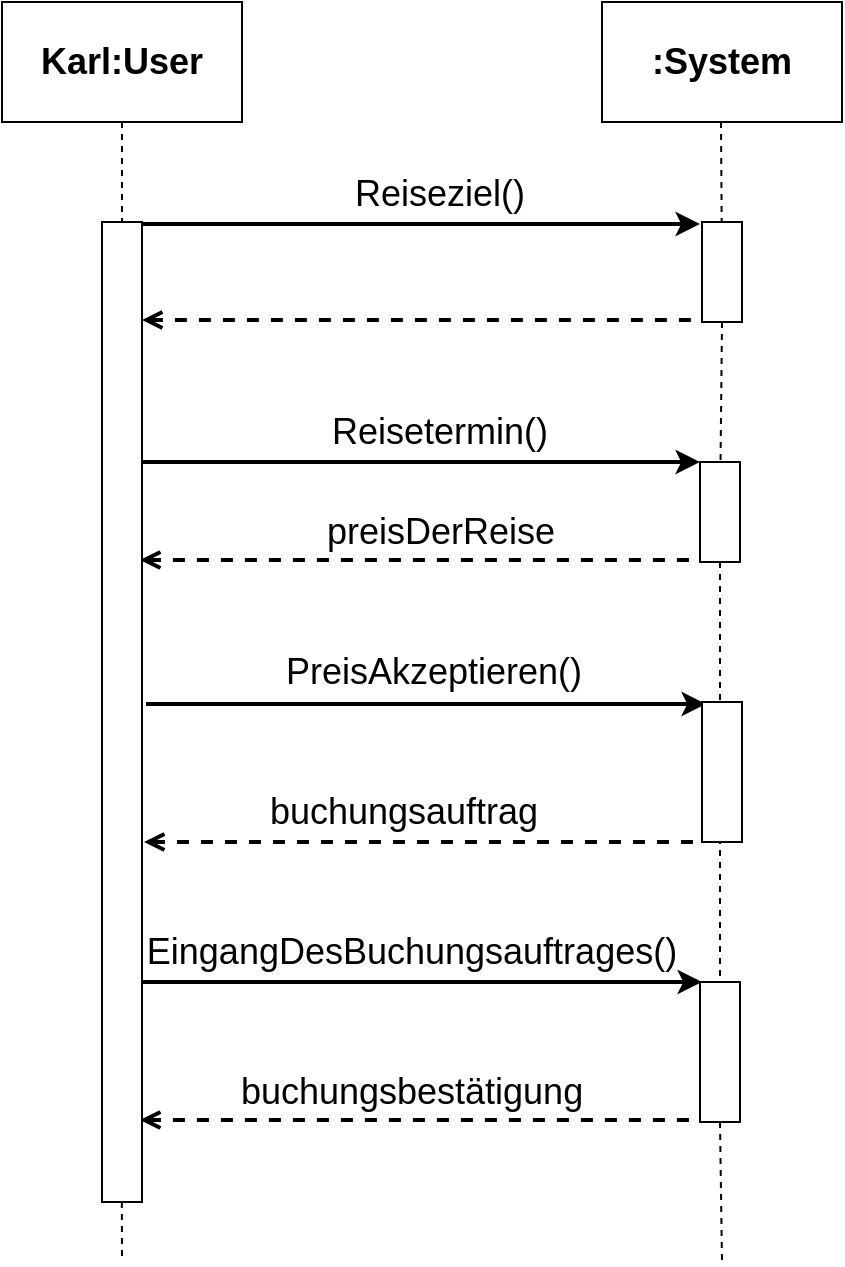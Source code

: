 <mxfile version="20.8.4" type="device"><diagram name="Page-1" id="13e1069c-82ec-6db2-03f1-153e76fe0fe0"><mxGraphModel dx="1500" dy="784" grid="0" gridSize="10" guides="1" tooltips="1" connect="1" arrows="1" fold="1" page="1" pageScale="1" pageWidth="1100" pageHeight="850" background="none" math="0" shadow="0"><root><mxCell id="0"/><mxCell id="1" parent="0"/><mxCell id="BgaiqmUbrAQ7yk2RBLGe-5" value="" style="endArrow=none;html=1;rounded=0;fontSize=18;exitX=0.5;exitY=1;exitDx=0;exitDy=0;dashed=1;startArrow=none;endFill=0;" edge="1" parent="1"><mxGeometry width="50" height="50" relative="1" as="geometry"><mxPoint x="449" y="400" as="sourcePoint"/><mxPoint x="450" y="760" as="targetPoint"/></mxGeometry></mxCell><mxCell id="BgaiqmUbrAQ7yk2RBLGe-29" value="" style="rounded=0;whiteSpace=wrap;html=1;fontSize=18;" vertex="1" parent="1"><mxGeometry x="440" y="440" width="20" height="140" as="geometry"/></mxCell><mxCell id="BgaiqmUbrAQ7yk2RBLGe-1" value="&lt;b&gt;&lt;font style=&quot;font-size: 18px;&quot;&gt;Karl:User&lt;/font&gt;&lt;/b&gt;" style="rounded=0;whiteSpace=wrap;html=1;" vertex="1" parent="1"><mxGeometry x="390" y="130" width="120" height="60" as="geometry"/></mxCell><mxCell id="BgaiqmUbrAQ7yk2RBLGe-2" value="&lt;b&gt;&lt;font style=&quot;font-size: 18px;&quot;&gt;:System&lt;/font&gt;&lt;/b&gt;" style="rounded=0;whiteSpace=wrap;html=1;" vertex="1" parent="1"><mxGeometry x="690" y="130" width="120" height="60" as="geometry"/></mxCell><mxCell id="BgaiqmUbrAQ7yk2RBLGe-6" value="" style="endArrow=none;html=1;rounded=0;fontSize=18;exitX=0.5;exitY=1;exitDx=0;exitDy=0;dashed=1;startArrow=none;endFill=0;" edge="1" parent="1" source="BgaiqmUbrAQ7yk2RBLGe-43"><mxGeometry width="50" height="50" relative="1" as="geometry"><mxPoint x="748.5" y="230" as="sourcePoint"/><mxPoint x="750" y="760" as="targetPoint"/></mxGeometry></mxCell><mxCell id="BgaiqmUbrAQ7yk2RBLGe-8" value="" style="endArrow=none;html=1;rounded=0;fontSize=18;exitX=0.5;exitY=1;exitDx=0;exitDy=0;dashed=1;entryX=0.5;entryY=0;entryDx=0;entryDy=0;" edge="1" parent="1" source="BgaiqmUbrAQ7yk2RBLGe-1" target="BgaiqmUbrAQ7yk2RBLGe-23"><mxGeometry width="50" height="50" relative="1" as="geometry"><mxPoint x="450" y="190" as="sourcePoint"/><mxPoint x="450" y="220" as="targetPoint"/></mxGeometry></mxCell><mxCell id="BgaiqmUbrAQ7yk2RBLGe-11" style="edgeStyle=orthogonalEdgeStyle;rounded=0;orthogonalLoop=1;jettySize=auto;html=1;exitX=1;exitY=0.25;exitDx=0;exitDy=0;entryX=0;entryY=0.25;entryDx=0;entryDy=0;fontSize=18;strokeWidth=2;" edge="1" parent="1"><mxGeometry relative="1" as="geometry"><mxPoint x="459" y="241" as="sourcePoint"/><mxPoint x="739" y="241" as="targetPoint"/></mxGeometry></mxCell><mxCell id="BgaiqmUbrAQ7yk2RBLGe-10" value="" style="endArrow=none;html=1;rounded=0;fontSize=18;exitX=0.5;exitY=1;exitDx=0;exitDy=0;dashed=1;" edge="1" parent="1" target="BgaiqmUbrAQ7yk2RBLGe-9"><mxGeometry width="50" height="50" relative="1" as="geometry"><mxPoint x="749.5" y="190" as="sourcePoint"/><mxPoint x="749.5" y="430" as="targetPoint"/></mxGeometry></mxCell><mxCell id="BgaiqmUbrAQ7yk2RBLGe-9" value="" style="rounded=0;whiteSpace=wrap;html=1;fontSize=18;" vertex="1" parent="1"><mxGeometry x="740" y="240" width="20" height="50" as="geometry"/></mxCell><mxCell id="BgaiqmUbrAQ7yk2RBLGe-14" value="Reiseziel()" style="text;html=1;strokeColor=none;fillColor=none;align=center;verticalAlign=middle;whiteSpace=wrap;rounded=0;fontSize=18;" vertex="1" parent="1"><mxGeometry x="579" y="211" width="60" height="30" as="geometry"/></mxCell><mxCell id="BgaiqmUbrAQ7yk2RBLGe-15" style="edgeStyle=orthogonalEdgeStyle;rounded=0;orthogonalLoop=1;jettySize=auto;html=1;exitX=1;exitY=0.25;exitDx=0;exitDy=0;entryX=0;entryY=0.25;entryDx=0;entryDy=0;fontSize=18;strokeWidth=2;endArrow=none;endFill=0;dashed=1;startArrow=open;startFill=0;" edge="1" parent="1"><mxGeometry relative="1" as="geometry"><mxPoint x="459" y="409" as="sourcePoint"/><mxPoint x="739" y="409" as="targetPoint"/></mxGeometry></mxCell><mxCell id="BgaiqmUbrAQ7yk2RBLGe-17" style="edgeStyle=orthogonalEdgeStyle;rounded=0;orthogonalLoop=1;jettySize=auto;html=1;exitX=1;exitY=0.25;exitDx=0;exitDy=0;entryX=0;entryY=0.25;entryDx=0;entryDy=0;fontSize=18;strokeWidth=2;" edge="1" parent="1"><mxGeometry relative="1" as="geometry"><mxPoint x="459" y="360" as="sourcePoint"/><mxPoint x="739" y="360" as="targetPoint"/></mxGeometry></mxCell><mxCell id="BgaiqmUbrAQ7yk2RBLGe-20" value="" style="endArrow=none;html=1;rounded=0;fontSize=18;exitX=0.5;exitY=1;exitDx=0;exitDy=0;dashed=1;startArrow=none;" edge="1" parent="1" source="BgaiqmUbrAQ7yk2RBLGe-9" target="BgaiqmUbrAQ7yk2RBLGe-19"><mxGeometry width="50" height="50" relative="1" as="geometry"><mxPoint x="750" y="290" as="sourcePoint"/><mxPoint x="749.5" y="430" as="targetPoint"/></mxGeometry></mxCell><mxCell id="BgaiqmUbrAQ7yk2RBLGe-19" value="" style="rounded=0;whiteSpace=wrap;html=1;fontSize=18;" vertex="1" parent="1"><mxGeometry x="739" y="360" width="20" height="50" as="geometry"/></mxCell><mxCell id="BgaiqmUbrAQ7yk2RBLGe-21" style="edgeStyle=orthogonalEdgeStyle;rounded=0;orthogonalLoop=1;jettySize=auto;html=1;exitX=1;exitY=0.25;exitDx=0;exitDy=0;entryX=0;entryY=0.25;entryDx=0;entryDy=0;fontSize=18;strokeWidth=2;endArrow=none;endFill=0;dashed=1;startArrow=open;startFill=0;" edge="1" parent="1"><mxGeometry relative="1" as="geometry"><mxPoint x="460" y="289" as="sourcePoint"/><mxPoint x="740" y="289" as="targetPoint"/></mxGeometry></mxCell><mxCell id="BgaiqmUbrAQ7yk2RBLGe-22" value="" style="rounded=0;whiteSpace=wrap;html=1;fontSize=18;" vertex="1" parent="1"><mxGeometry x="440" y="360" width="20" height="50" as="geometry"/></mxCell><mxCell id="BgaiqmUbrAQ7yk2RBLGe-25" value="Reisetermin()" style="text;html=1;strokeColor=none;fillColor=none;align=center;verticalAlign=middle;whiteSpace=wrap;rounded=0;fontSize=18;" vertex="1" parent="1"><mxGeometry x="579" y="330" width="60" height="30" as="geometry"/></mxCell><mxCell id="BgaiqmUbrAQ7yk2RBLGe-27" value="preisDerReise" style="text;html=1;strokeColor=none;fillColor=none;align=center;verticalAlign=middle;whiteSpace=wrap;rounded=0;fontSize=18;" vertex="1" parent="1"><mxGeometry x="533.5" y="380" width="151" height="30" as="geometry"/></mxCell><mxCell id="BgaiqmUbrAQ7yk2RBLGe-35" style="edgeStyle=orthogonalEdgeStyle;rounded=0;orthogonalLoop=1;jettySize=auto;html=1;exitX=1;exitY=0.25;exitDx=0;exitDy=0;entryX=0;entryY=0.25;entryDx=0;entryDy=0;fontSize=18;strokeWidth=2;" edge="1" parent="1"><mxGeometry relative="1" as="geometry"><mxPoint x="462" y="481" as="sourcePoint"/><mxPoint x="742" y="481" as="targetPoint"/></mxGeometry></mxCell><mxCell id="BgaiqmUbrAQ7yk2RBLGe-36" value="PreisAkzeptieren()" style="text;html=1;strokeColor=none;fillColor=none;align=center;verticalAlign=middle;whiteSpace=wrap;rounded=0;fontSize=18;" vertex="1" parent="1"><mxGeometry x="525.5" y="450" width="160" height="30" as="geometry"/></mxCell><mxCell id="BgaiqmUbrAQ7yk2RBLGe-39" style="edgeStyle=orthogonalEdgeStyle;rounded=0;orthogonalLoop=1;jettySize=auto;html=1;exitX=1;exitY=0.25;exitDx=0;exitDy=0;entryX=0;entryY=0.25;entryDx=0;entryDy=0;fontSize=18;strokeWidth=2;endArrow=none;endFill=0;dashed=1;startArrow=open;startFill=0;" edge="1" parent="1"><mxGeometry relative="1" as="geometry"><mxPoint x="461" y="550" as="sourcePoint"/><mxPoint x="741" y="550" as="targetPoint"/></mxGeometry></mxCell><mxCell id="BgaiqmUbrAQ7yk2RBLGe-40" value="buchungsauftrag" style="text;html=1;strokeColor=none;fillColor=none;align=center;verticalAlign=middle;whiteSpace=wrap;rounded=0;fontSize=18;" vertex="1" parent="1"><mxGeometry x="561" y="520" width="60" height="30" as="geometry"/></mxCell><mxCell id="BgaiqmUbrAQ7yk2RBLGe-42" value="" style="rounded=0;whiteSpace=wrap;html=1;fontSize=18;" vertex="1" parent="1"><mxGeometry x="440" y="620" width="20" height="70" as="geometry"/></mxCell><mxCell id="BgaiqmUbrAQ7yk2RBLGe-44" value="" style="endArrow=none;html=1;rounded=0;fontSize=18;exitX=0.5;exitY=1;exitDx=0;exitDy=0;dashed=1;startArrow=none;endFill=0;" edge="1" parent="1" source="BgaiqmUbrAQ7yk2RBLGe-19" target="BgaiqmUbrAQ7yk2RBLGe-43"><mxGeometry width="50" height="50" relative="1" as="geometry"><mxPoint x="749" y="410" as="sourcePoint"/><mxPoint x="750" y="760" as="targetPoint"/></mxGeometry></mxCell><mxCell id="BgaiqmUbrAQ7yk2RBLGe-43" value="" style="rounded=0;whiteSpace=wrap;html=1;fontSize=18;" vertex="1" parent="1"><mxGeometry x="739" y="620" width="20" height="70" as="geometry"/></mxCell><mxCell id="BgaiqmUbrAQ7yk2RBLGe-47" style="edgeStyle=orthogonalEdgeStyle;rounded=0;orthogonalLoop=1;jettySize=auto;html=1;exitX=1;exitY=0.25;exitDx=0;exitDy=0;entryX=0;entryY=0.25;entryDx=0;entryDy=0;fontSize=18;strokeWidth=2;" edge="1" parent="1"><mxGeometry relative="1" as="geometry"><mxPoint x="460" y="620" as="sourcePoint"/><mxPoint x="740" y="620" as="targetPoint"/></mxGeometry></mxCell><mxCell id="BgaiqmUbrAQ7yk2RBLGe-48" style="edgeStyle=orthogonalEdgeStyle;rounded=0;orthogonalLoop=1;jettySize=auto;html=1;exitX=1;exitY=0.25;exitDx=0;exitDy=0;entryX=0;entryY=0.25;entryDx=0;entryDy=0;fontSize=18;strokeWidth=2;endArrow=none;endFill=0;dashed=1;startArrow=open;startFill=0;" edge="1" parent="1"><mxGeometry relative="1" as="geometry"><mxPoint x="459" y="689" as="sourcePoint"/><mxPoint x="739" y="689" as="targetPoint"/></mxGeometry></mxCell><mxCell id="BgaiqmUbrAQ7yk2RBLGe-49" value="EingangDesBuchungsauftrages()" style="text;html=1;strokeColor=none;fillColor=none;align=center;verticalAlign=middle;whiteSpace=wrap;rounded=0;fontSize=18;" vertex="1" parent="1"><mxGeometry x="460" y="590" width="270" height="30" as="geometry"/></mxCell><mxCell id="BgaiqmUbrAQ7yk2RBLGe-50" value="buchungsbestätigung" style="text;html=1;strokeColor=none;fillColor=none;align=center;verticalAlign=middle;whiteSpace=wrap;rounded=0;fontSize=18;" vertex="1" parent="1"><mxGeometry x="565" y="660" width="60" height="30" as="geometry"/></mxCell><mxCell id="BgaiqmUbrAQ7yk2RBLGe-23" value="" style="rounded=0;whiteSpace=wrap;html=1;fontSize=18;" vertex="1" parent="1"><mxGeometry x="440" y="240" width="20" height="490" as="geometry"/></mxCell><mxCell id="BgaiqmUbrAQ7yk2RBLGe-31" value="" style="rounded=0;whiteSpace=wrap;html=1;fontSize=18;" vertex="1" parent="1"><mxGeometry x="740" y="480" width="20" height="70" as="geometry"/></mxCell></root></mxGraphModel></diagram></mxfile>